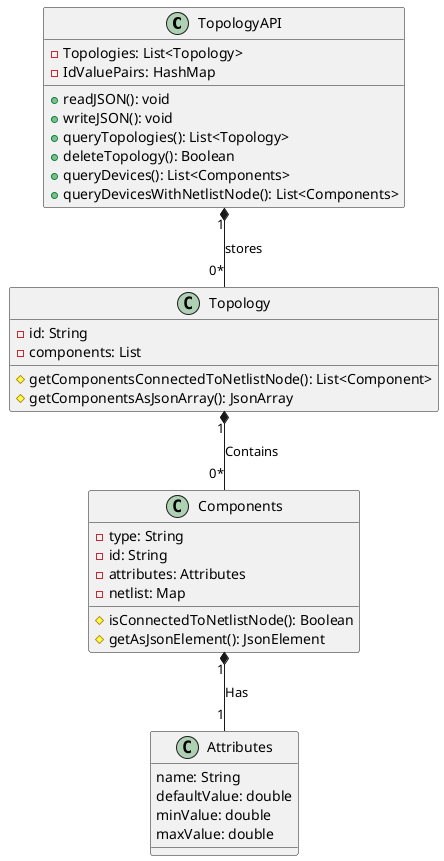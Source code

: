 @startuml

class TopologyAPI {

    - Topologies: List<Topology>
    - IdValuePairs: HashMap

    + readJSON(): void
    + writeJSON(): void
    + queryTopologies(): List<Topology>
    + deleteTopology(): Boolean
    + queryDevices(): List<Components>
    + queryDevicesWithNetlistNode(): List<Components>

}

class Topology {
    - id: String
    - components: List
    # getComponentsConnectedToNetlistNode(): List<Component>
    # getComponentsAsJsonArray(): JsonArray
}

class Components {
    -type: String
    -id: String
    -attributes: Attributes
    -netlist: Map
    # isConnectedToNetlistNode(): Boolean
    # getAsJsonElement(): JsonElement
}

class Attributes {
    name: String
    defaultValue: double
    minValue: double
    maxValue: double
}

TopologyAPI "1" *-- "0*" Topology: stores
Topology "1" *-- "0*" Components : Contains
Components "1" *-- "1" Attributes : Has
@enduml